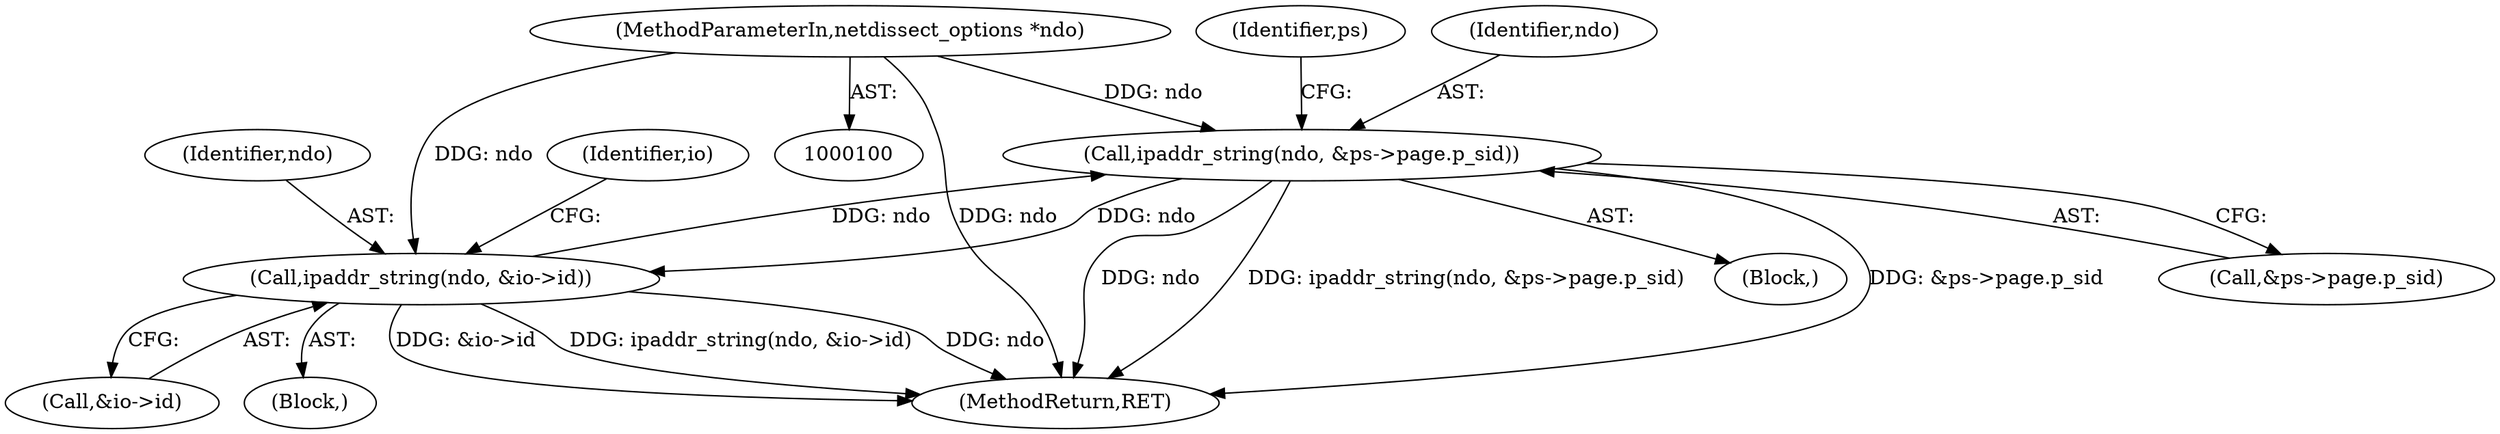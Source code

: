digraph "0_tcpdump_3ed82f4ed0095768529afc22b923c8f7171fff70_0@pointer" {
"1000169" [label="(Call,ipaddr_string(ndo, &ps->page.p_sid))"];
"1000217" [label="(Call,ipaddr_string(ndo, &io->id))"];
"1000169" [label="(Call,ipaddr_string(ndo, &ps->page.p_sid))"];
"1000101" [label="(MethodParameterIn,netdissect_options *ndo)"];
"1000250" [label="(MethodReturn,RET)"];
"1000226" [label="(Identifier,io)"];
"1000170" [label="(Identifier,ndo)"];
"1000216" [label="(Block,)"];
"1000217" [label="(Call,ipaddr_string(ndo, &io->id))"];
"1000181" [label="(Identifier,ps)"];
"1000101" [label="(MethodParameterIn,netdissect_options *ndo)"];
"1000219" [label="(Call,&io->id)"];
"1000168" [label="(Block,)"];
"1000218" [label="(Identifier,ndo)"];
"1000171" [label="(Call,&ps->page.p_sid)"];
"1000169" [label="(Call,ipaddr_string(ndo, &ps->page.p_sid))"];
"1000169" -> "1000168"  [label="AST: "];
"1000169" -> "1000171"  [label="CFG: "];
"1000170" -> "1000169"  [label="AST: "];
"1000171" -> "1000169"  [label="AST: "];
"1000181" -> "1000169"  [label="CFG: "];
"1000169" -> "1000250"  [label="DDG: ipaddr_string(ndo, &ps->page.p_sid)"];
"1000169" -> "1000250"  [label="DDG: &ps->page.p_sid"];
"1000169" -> "1000250"  [label="DDG: ndo"];
"1000217" -> "1000169"  [label="DDG: ndo"];
"1000101" -> "1000169"  [label="DDG: ndo"];
"1000169" -> "1000217"  [label="DDG: ndo"];
"1000217" -> "1000216"  [label="AST: "];
"1000217" -> "1000219"  [label="CFG: "];
"1000218" -> "1000217"  [label="AST: "];
"1000219" -> "1000217"  [label="AST: "];
"1000226" -> "1000217"  [label="CFG: "];
"1000217" -> "1000250"  [label="DDG: &io->id"];
"1000217" -> "1000250"  [label="DDG: ipaddr_string(ndo, &io->id)"];
"1000217" -> "1000250"  [label="DDG: ndo"];
"1000101" -> "1000217"  [label="DDG: ndo"];
"1000101" -> "1000100"  [label="AST: "];
"1000101" -> "1000250"  [label="DDG: ndo"];
}
